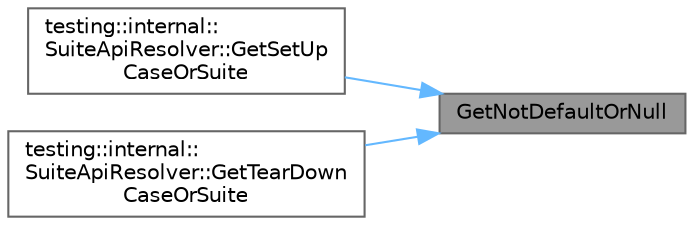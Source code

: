 digraph "GetNotDefaultOrNull"
{
 // LATEX_PDF_SIZE
  bgcolor="transparent";
  edge [fontname=Helvetica,fontsize=10,labelfontname=Helvetica,labelfontsize=10];
  node [fontname=Helvetica,fontsize=10,shape=box,height=0.2,width=0.4];
  rankdir="RL";
  Node1 [id="Node000001",label="GetNotDefaultOrNull",height=0.2,width=0.4,color="gray40", fillcolor="grey60", style="filled", fontcolor="black",tooltip=" "];
  Node1 -> Node2 [id="edge1_Node000001_Node000002",dir="back",color="steelblue1",style="solid",tooltip=" "];
  Node2 [id="Node000002",label="testing::internal::\lSuiteApiResolver::GetSetUp\lCaseOrSuite",height=0.2,width=0.4,color="grey40", fillcolor="white", style="filled",URL="$structtesting_1_1internal_1_1_suite_api_resolver.html#a2cb6435503724a754a9d167739605790",tooltip=" "];
  Node1 -> Node3 [id="edge2_Node000001_Node000003",dir="back",color="steelblue1",style="solid",tooltip=" "];
  Node3 [id="Node000003",label="testing::internal::\lSuiteApiResolver::GetTearDown\lCaseOrSuite",height=0.2,width=0.4,color="grey40", fillcolor="white", style="filled",URL="$structtesting_1_1internal_1_1_suite_api_resolver.html#a8da0b65e35a8734b7134ecde3b693eea",tooltip=" "];
}
